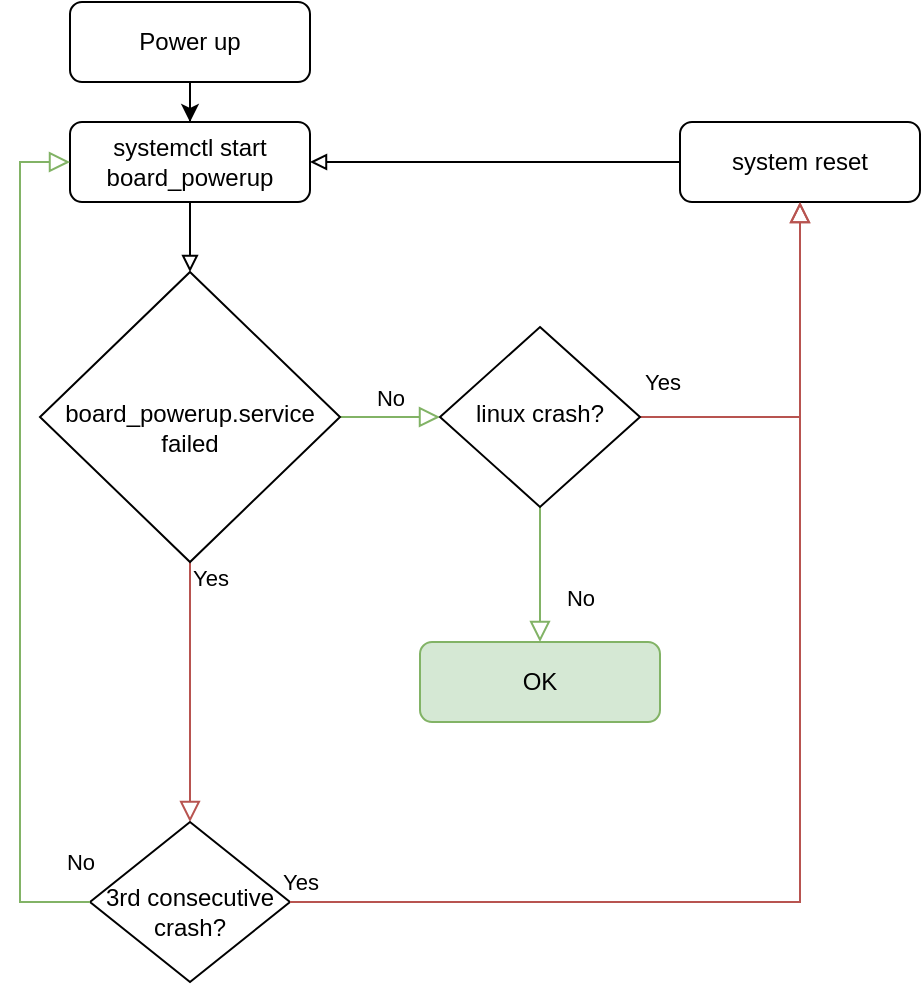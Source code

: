 <mxfile version="14.4.9" type="github">
  <diagram id="C5RBs43oDa-KdzZeNtuy" name="Page-1">
    <mxGraphModel dx="981" dy="526" grid="1" gridSize="10" guides="1" tooltips="1" connect="1" arrows="1" fold="1" page="1" pageScale="1" pageWidth="827" pageHeight="1169" math="0" shadow="0">
      <root>
        <mxCell id="WIyWlLk6GJQsqaUBKTNV-0" />
        <mxCell id="WIyWlLk6GJQsqaUBKTNV-1" parent="WIyWlLk6GJQsqaUBKTNV-0" />
        <mxCell id="Wr6W-1iAZOh6GNt3DUWR-21" value="" style="edgeStyle=orthogonalEdgeStyle;rounded=0;orthogonalLoop=1;jettySize=auto;html=1;" edge="1" parent="WIyWlLk6GJQsqaUBKTNV-1" source="WIyWlLk6GJQsqaUBKTNV-3" target="Wr6W-1iAZOh6GNt3DUWR-17">
          <mxGeometry relative="1" as="geometry" />
        </mxCell>
        <mxCell id="WIyWlLk6GJQsqaUBKTNV-3" value="Power up" style="rounded=1;whiteSpace=wrap;html=1;fontSize=12;glass=0;strokeWidth=1;shadow=0;" parent="WIyWlLk6GJQsqaUBKTNV-1" vertex="1">
          <mxGeometry x="135" y="10" width="120" height="40" as="geometry" />
        </mxCell>
        <mxCell id="WIyWlLk6GJQsqaUBKTNV-4" value="Yes" style="rounded=0;html=1;jettySize=auto;orthogonalLoop=1;fontSize=11;endArrow=block;endFill=0;endSize=8;strokeWidth=1;shadow=0;labelBackgroundColor=none;edgeStyle=orthogonalEdgeStyle;entryX=0.5;entryY=0;entryDx=0;entryDy=0;fillColor=#f8cecc;strokeColor=#b85450;" parent="WIyWlLk6GJQsqaUBKTNV-1" source="WIyWlLk6GJQsqaUBKTNV-6" target="Wr6W-1iAZOh6GNt3DUWR-16" edge="1">
          <mxGeometry x="-0.882" y="10" relative="1" as="geometry">
            <mxPoint as="offset" />
            <mxPoint x="190" y="270" as="targetPoint" />
            <Array as="points" />
          </mxGeometry>
        </mxCell>
        <mxCell id="WIyWlLk6GJQsqaUBKTNV-5" value="No" style="edgeStyle=orthogonalEdgeStyle;rounded=0;html=1;jettySize=auto;orthogonalLoop=1;fontSize=11;endArrow=block;endFill=0;endSize=8;strokeWidth=1;shadow=0;labelBackgroundColor=none;fillColor=#d5e8d4;strokeColor=#82b366;entryX=0;entryY=0.5;entryDx=0;entryDy=0;" parent="WIyWlLk6GJQsqaUBKTNV-1" source="WIyWlLk6GJQsqaUBKTNV-6" target="Wr6W-1iAZOh6GNt3DUWR-3" edge="1">
          <mxGeometry y="10" relative="1" as="geometry">
            <mxPoint as="offset" />
            <mxPoint x="310" y="220" as="targetPoint" />
          </mxGeometry>
        </mxCell>
        <mxCell id="WIyWlLk6GJQsqaUBKTNV-6" value="&lt;br&gt;board_powerup.service failed" style="rhombus;whiteSpace=wrap;html=1;shadow=0;fontFamily=Helvetica;fontSize=12;align=center;strokeWidth=1;spacing=6;spacingTop=-4;" parent="WIyWlLk6GJQsqaUBKTNV-1" vertex="1">
          <mxGeometry x="120" y="145" width="150" height="145" as="geometry" />
        </mxCell>
        <mxCell id="Wr6W-1iAZOh6GNt3DUWR-1" value="No" style="rounded=0;html=1;jettySize=auto;orthogonalLoop=1;fontSize=11;endArrow=block;endFill=0;endSize=8;strokeWidth=1;shadow=0;labelBackgroundColor=none;edgeStyle=orthogonalEdgeStyle;fillColor=#d5e8d4;strokeColor=#82b366;" edge="1" parent="WIyWlLk6GJQsqaUBKTNV-1" source="Wr6W-1iAZOh6GNt3DUWR-3" target="Wr6W-1iAZOh6GNt3DUWR-4">
          <mxGeometry x="0.333" y="20" relative="1" as="geometry">
            <mxPoint as="offset" />
          </mxGeometry>
        </mxCell>
        <mxCell id="Wr6W-1iAZOh6GNt3DUWR-2" value="Yes" style="edgeStyle=orthogonalEdgeStyle;rounded=0;html=1;jettySize=auto;orthogonalLoop=1;fontSize=11;endArrow=block;endFill=0;endSize=8;strokeWidth=1;shadow=0;labelBackgroundColor=none;fillColor=#f8cecc;strokeColor=#b85450;" edge="1" parent="WIyWlLk6GJQsqaUBKTNV-1" source="Wr6W-1iAZOh6GNt3DUWR-3" target="Wr6W-1iAZOh6GNt3DUWR-5">
          <mxGeometry x="-0.887" y="18" relative="1" as="geometry">
            <mxPoint as="offset" />
          </mxGeometry>
        </mxCell>
        <mxCell id="Wr6W-1iAZOh6GNt3DUWR-3" value="linux crash?" style="rhombus;whiteSpace=wrap;html=1;shadow=0;fontFamily=Helvetica;fontSize=12;align=center;strokeWidth=1;spacing=6;spacingTop=-4;" vertex="1" parent="WIyWlLk6GJQsqaUBKTNV-1">
          <mxGeometry x="320" y="172.5" width="100" height="90" as="geometry" />
        </mxCell>
        <mxCell id="Wr6W-1iAZOh6GNt3DUWR-4" value="OK" style="rounded=1;whiteSpace=wrap;html=1;fontSize=12;glass=0;strokeWidth=1;shadow=0;fillColor=#d5e8d4;strokeColor=#82b366;" vertex="1" parent="WIyWlLk6GJQsqaUBKTNV-1">
          <mxGeometry x="310" y="330" width="120" height="40" as="geometry" />
        </mxCell>
        <mxCell id="Wr6W-1iAZOh6GNt3DUWR-30" style="edgeStyle=orthogonalEdgeStyle;rounded=0;orthogonalLoop=1;jettySize=auto;html=1;endArrow=block;endFill=0;entryX=1;entryY=0.5;entryDx=0;entryDy=0;" edge="1" parent="WIyWlLk6GJQsqaUBKTNV-1" source="Wr6W-1iAZOh6GNt3DUWR-5" target="Wr6W-1iAZOh6GNt3DUWR-17">
          <mxGeometry relative="1" as="geometry">
            <mxPoint x="60" y="110" as="targetPoint" />
          </mxGeometry>
        </mxCell>
        <mxCell id="Wr6W-1iAZOh6GNt3DUWR-5" value="system reset" style="rounded=1;whiteSpace=wrap;html=1;fontSize=12;glass=0;strokeWidth=1;shadow=0;" vertex="1" parent="WIyWlLk6GJQsqaUBKTNV-1">
          <mxGeometry x="440" y="70" width="120" height="40" as="geometry" />
        </mxCell>
        <mxCell id="Wr6W-1iAZOh6GNt3DUWR-16" value="&lt;br&gt;3rd consecutive crash?" style="rhombus;whiteSpace=wrap;html=1;shadow=0;fontFamily=Helvetica;fontSize=12;align=center;strokeWidth=1;spacing=6;spacingTop=-4;" vertex="1" parent="WIyWlLk6GJQsqaUBKTNV-1">
          <mxGeometry x="145" y="420" width="100" height="80" as="geometry" />
        </mxCell>
        <mxCell id="Wr6W-1iAZOh6GNt3DUWR-31" style="edgeStyle=orthogonalEdgeStyle;rounded=0;orthogonalLoop=1;jettySize=auto;html=1;exitX=0.5;exitY=1;exitDx=0;exitDy=0;endArrow=block;endFill=0;" edge="1" parent="WIyWlLk6GJQsqaUBKTNV-1" source="Wr6W-1iAZOh6GNt3DUWR-17" target="WIyWlLk6GJQsqaUBKTNV-6">
          <mxGeometry relative="1" as="geometry" />
        </mxCell>
        <mxCell id="Wr6W-1iAZOh6GNt3DUWR-17" value="systemctl start board_powerup" style="rounded=1;whiteSpace=wrap;html=1;fontSize=12;glass=0;strokeWidth=1;shadow=0;" vertex="1" parent="WIyWlLk6GJQsqaUBKTNV-1">
          <mxGeometry x="135" y="70" width="120" height="40" as="geometry" />
        </mxCell>
        <mxCell id="Wr6W-1iAZOh6GNt3DUWR-23" value="No" style="rounded=0;html=1;jettySize=auto;orthogonalLoop=1;fontSize=11;endArrow=block;endFill=0;endSize=8;strokeWidth=1;shadow=0;labelBackgroundColor=none;edgeStyle=orthogonalEdgeStyle;entryX=0;entryY=0.5;entryDx=0;entryDy=0;exitX=0;exitY=0.5;exitDx=0;exitDy=0;fillColor=#d5e8d4;strokeColor=#82b366;" edge="1" parent="WIyWlLk6GJQsqaUBKTNV-1" source="Wr6W-1iAZOh6GNt3DUWR-16" target="Wr6W-1iAZOh6GNt3DUWR-17">
          <mxGeometry x="-0.977" y="-20" relative="1" as="geometry">
            <mxPoint as="offset" />
            <mxPoint x="220" y="450" as="sourcePoint" />
            <mxPoint x="220" y="470.0" as="targetPoint" />
            <Array as="points">
              <mxPoint x="110" y="460" />
              <mxPoint x="110" y="90" />
            </Array>
          </mxGeometry>
        </mxCell>
        <mxCell id="Wr6W-1iAZOh6GNt3DUWR-25" value="Yes" style="edgeStyle=orthogonalEdgeStyle;rounded=0;html=1;jettySize=auto;orthogonalLoop=1;fontSize=11;endArrow=block;endFill=0;endSize=8;strokeWidth=1;shadow=0;labelBackgroundColor=none;exitX=1;exitY=0.5;exitDx=0;exitDy=0;fillColor=#f8cecc;strokeColor=#b85450;entryX=0.5;entryY=1;entryDx=0;entryDy=0;" edge="1" parent="WIyWlLk6GJQsqaUBKTNV-1" source="Wr6W-1iAZOh6GNt3DUWR-16" target="Wr6W-1iAZOh6GNt3DUWR-5">
          <mxGeometry x="-0.983" y="10" relative="1" as="geometry">
            <mxPoint as="offset" />
            <mxPoint x="110" y="309.66" as="sourcePoint" />
            <mxPoint x="510" y="260" as="targetPoint" />
            <Array as="points">
              <mxPoint x="500" y="460" />
            </Array>
          </mxGeometry>
        </mxCell>
      </root>
    </mxGraphModel>
  </diagram>
</mxfile>
